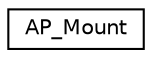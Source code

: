 digraph "Graphical Class Hierarchy"
{
 // INTERACTIVE_SVG=YES
  edge [fontname="Helvetica",fontsize="10",labelfontname="Helvetica",labelfontsize="10"];
  node [fontname="Helvetica",fontsize="10",shape=record];
  rankdir="LR";
  Node1 [label="AP_Mount",height=0.2,width=0.4,color="black", fillcolor="white", style="filled",URL="$classAP__Mount.html"];
}
